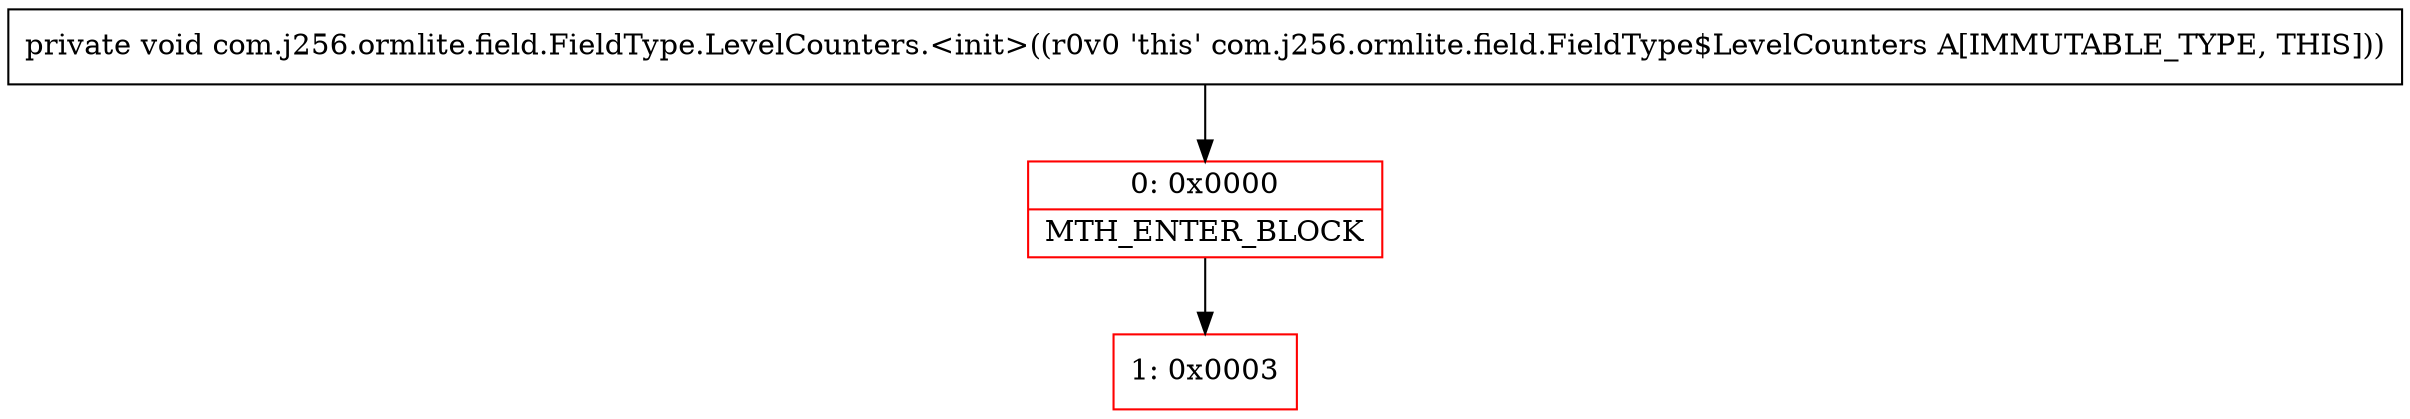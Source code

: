 digraph "CFG forcom.j256.ormlite.field.FieldType.LevelCounters.\<init\>()V" {
subgraph cluster_Region_1346791785 {
label = "R(0)";
node [shape=record,color=blue];
}
Node_0 [shape=record,color=red,label="{0\:\ 0x0000|MTH_ENTER_BLOCK\l}"];
Node_1 [shape=record,color=red,label="{1\:\ 0x0003}"];
MethodNode[shape=record,label="{private void com.j256.ormlite.field.FieldType.LevelCounters.\<init\>((r0v0 'this' com.j256.ormlite.field.FieldType$LevelCounters A[IMMUTABLE_TYPE, THIS])) }"];
MethodNode -> Node_0;
Node_0 -> Node_1;
}

